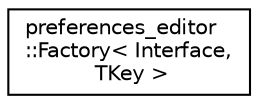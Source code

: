 digraph "Graphical Class Hierarchy"
{
 // LATEX_PDF_SIZE
  edge [fontname="Helvetica",fontsize="10",labelfontname="Helvetica",labelfontsize="10"];
  node [fontname="Helvetica",fontsize="10",shape=record];
  rankdir="LR";
  Node0 [label="preferences_editor\l::Factory\< Interface,\l TKey \>",height=0.2,width=0.4,color="black", fillcolor="white", style="filled",URL="$classpreferences__editor_1_1_factory.html",tooltip="Implementation of abstract factory pattern."];
}
